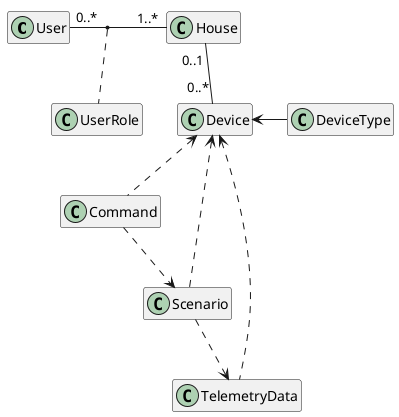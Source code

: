 @startuml
hide empty members

class User
class UserRole
class House
class Device
class DeviceType
class Command
class TelemetryData
class Scenario

User "0..*" - "1..*" House
(User, House) .. UserRole

House "0..1" -- "0..*" Device
Device <- DeviceType

Device <.. Command
Device <.. TelemetryData
Device <.. Scenario
Scenario ..> TelemetryData
Command ..> Scenario

@enduml